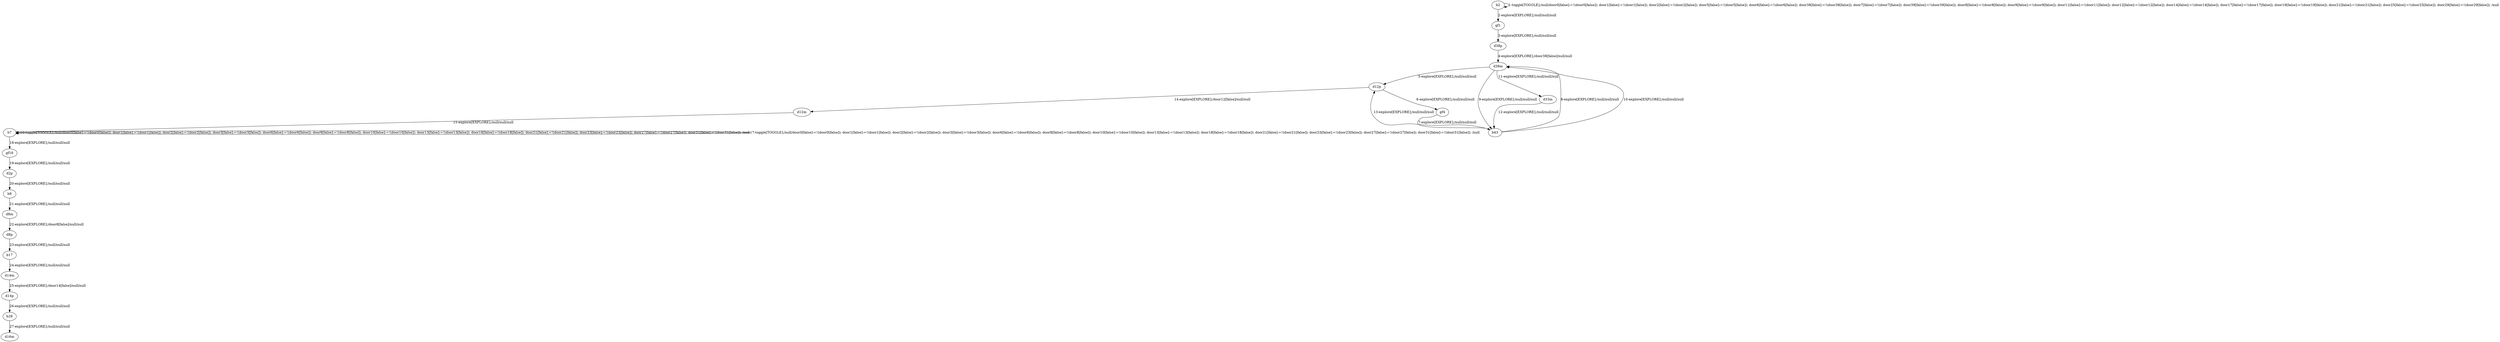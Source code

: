 # Total number of goals covered by this test: 2
# b17 --> d14m
# d2p --> b8

digraph g {
"b2" -> "b2" [label = "1-toggle[TOGGLE];/null/door0[false]:=!(door0[false]); door1[false]:=!(door1[false]); door2[false]:=!(door2[false]); door5[false]:=!(door5[false]); door6[false]:=!(door6[false]); door38[false]:=!(door38[false]); door7[false]:=!(door7[false]); door39[false]:=!(door39[false]); door8[false]:=!(door8[false]); door9[false]:=!(door9[false]); door11[false]:=!(door11[false]); door12[false]:=!(door12[false]); door14[false]:=!(door14[false]); door17[false]:=!(door17[false]); door19[false]:=!(door19[false]); door21[false]:=!(door21[false]); door25[false]:=!(door25[false]); door29[false]:=!(door29[false]); /null"];
"b2" -> "gf1" [label = "2-explore[EXPLORE];/null/null/null"];
"gf1" -> "d38p" [label = "3-explore[EXPLORE];/null/null/null"];
"d38p" -> "d38m" [label = "4-explore[EXPLORE];/door38[false]/null/null"];
"d38m" -> "d12p" [label = "5-explore[EXPLORE];/null/null/null"];
"d12p" -> "gf4" [label = "6-explore[EXPLORE];/null/null/null"];
"gf4" -> "b43" [label = "7-explore[EXPLORE];/null/null/null"];
"b43" -> "d38m" [label = "8-explore[EXPLORE];/null/null/null"];
"d38m" -> "b43" [label = "9-explore[EXPLORE];/null/null/null"];
"b43" -> "d38m" [label = "10-explore[EXPLORE];/null/null/null"];
"d38m" -> "d33m" [label = "11-explore[EXPLORE];/null/null/null"];
"d33m" -> "b43" [label = "12-explore[EXPLORE];/null/null/null"];
"b43" -> "d12p" [label = "13-explore[EXPLORE];/null/null/null"];
"d12p" -> "d12m" [label = "14-explore[EXPLORE];/door12[false]/null/null"];
"d12m" -> "b7" [label = "15-explore[EXPLORE];/null/null/null"];
"b7" -> "b7" [label = "16-toggle[TOGGLE];/null/door0[false]:=!(door0[false]); door1[false]:=!(door1[false]); door2[false]:=!(door2[false]); door3[false]:=!(door3[false]); door6[false]:=!(door6[false]); door8[false]:=!(door8[false]); door10[false]:=!(door10[false]); door13[false]:=!(door13[false]); door18[false]:=!(door18[false]); door21[false]:=!(door21[false]); door23[false]:=!(door23[false]); door27[false]:=!(door27[false]); door31[false]:=!(door31[false]); /null"];
"b7" -> "b7" [label = "17-toggle[TOGGLE];/null/door0[false]:=!(door0[false]); door1[false]:=!(door1[false]); door2[false]:=!(door2[false]); door3[false]:=!(door3[false]); door6[false]:=!(door6[false]); door8[false]:=!(door8[false]); door10[false]:=!(door10[false]); door13[false]:=!(door13[false]); door18[false]:=!(door18[false]); door21[false]:=!(door21[false]); door23[false]:=!(door23[false]); door27[false]:=!(door27[false]); door31[false]:=!(door31[false]); /null"];
"b7" -> "gf16" [label = "18-explore[EXPLORE];/null/null/null"];
"gf16" -> "d2p" [label = "19-explore[EXPLORE];/null/null/null"];
"d2p" -> "b8" [label = "20-explore[EXPLORE];/null/null/null"];
"b8" -> "d8m" [label = "21-explore[EXPLORE];/null/null/null"];
"d8m" -> "d8p" [label = "22-explore[EXPLORE];/door8[false]/null/null"];
"d8p" -> "b17" [label = "23-explore[EXPLORE];/null/null/null"];
"b17" -> "d14m" [label = "24-explore[EXPLORE];/null/null/null"];
"d14m" -> "d14p" [label = "25-explore[EXPLORE];/door14[false]/null/null"];
"d14p" -> "b28" [label = "26-explore[EXPLORE];/null/null/null"];
"b28" -> "d16m" [label = "27-explore[EXPLORE];/null/null/null"];
}